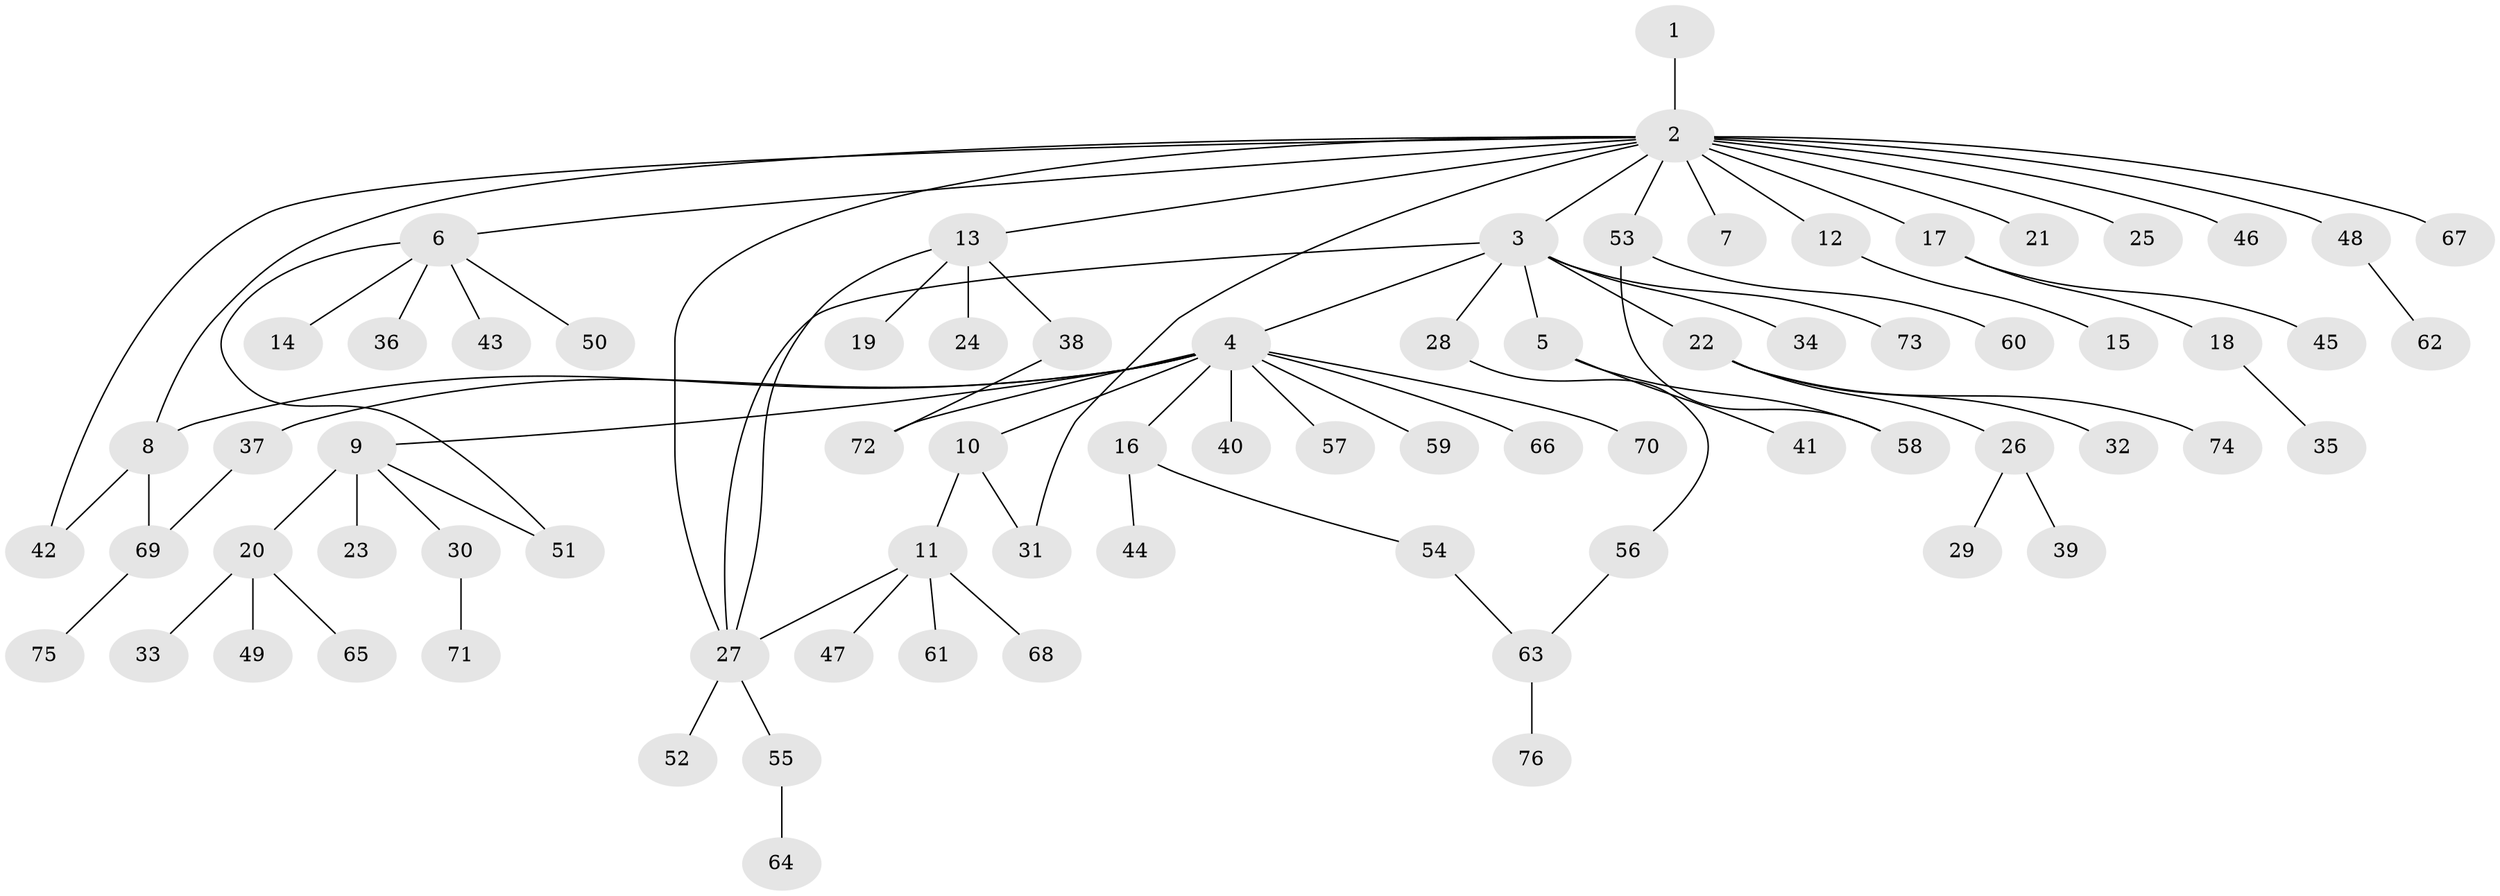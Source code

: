 // Generated by graph-tools (version 1.1) at 2025/14/03/09/25 04:14:20]
// undirected, 76 vertices, 86 edges
graph export_dot {
graph [start="1"]
  node [color=gray90,style=filled];
  1;
  2;
  3;
  4;
  5;
  6;
  7;
  8;
  9;
  10;
  11;
  12;
  13;
  14;
  15;
  16;
  17;
  18;
  19;
  20;
  21;
  22;
  23;
  24;
  25;
  26;
  27;
  28;
  29;
  30;
  31;
  32;
  33;
  34;
  35;
  36;
  37;
  38;
  39;
  40;
  41;
  42;
  43;
  44;
  45;
  46;
  47;
  48;
  49;
  50;
  51;
  52;
  53;
  54;
  55;
  56;
  57;
  58;
  59;
  60;
  61;
  62;
  63;
  64;
  65;
  66;
  67;
  68;
  69;
  70;
  71;
  72;
  73;
  74;
  75;
  76;
  1 -- 2;
  2 -- 3;
  2 -- 6;
  2 -- 7;
  2 -- 8;
  2 -- 12;
  2 -- 13;
  2 -- 17;
  2 -- 21;
  2 -- 25;
  2 -- 27;
  2 -- 31;
  2 -- 42;
  2 -- 46;
  2 -- 48;
  2 -- 53;
  2 -- 67;
  3 -- 4;
  3 -- 5;
  3 -- 22;
  3 -- 27;
  3 -- 28;
  3 -- 34;
  3 -- 73;
  4 -- 8;
  4 -- 9;
  4 -- 10;
  4 -- 16;
  4 -- 37;
  4 -- 40;
  4 -- 57;
  4 -- 59;
  4 -- 66;
  4 -- 70;
  4 -- 72;
  5 -- 41;
  5 -- 58;
  6 -- 14;
  6 -- 36;
  6 -- 43;
  6 -- 50;
  6 -- 51;
  8 -- 42;
  8 -- 69;
  9 -- 20;
  9 -- 23;
  9 -- 30;
  9 -- 51;
  10 -- 11;
  10 -- 31;
  11 -- 27;
  11 -- 47;
  11 -- 61;
  11 -- 68;
  12 -- 15;
  13 -- 19;
  13 -- 24;
  13 -- 27;
  13 -- 38;
  16 -- 44;
  16 -- 54;
  17 -- 18;
  17 -- 45;
  18 -- 35;
  20 -- 33;
  20 -- 49;
  20 -- 65;
  22 -- 26;
  22 -- 32;
  22 -- 74;
  26 -- 29;
  26 -- 39;
  27 -- 52;
  27 -- 55;
  28 -- 56;
  30 -- 71;
  37 -- 69;
  38 -- 72;
  48 -- 62;
  53 -- 58;
  53 -- 60;
  54 -- 63;
  55 -- 64;
  56 -- 63;
  63 -- 76;
  69 -- 75;
}
